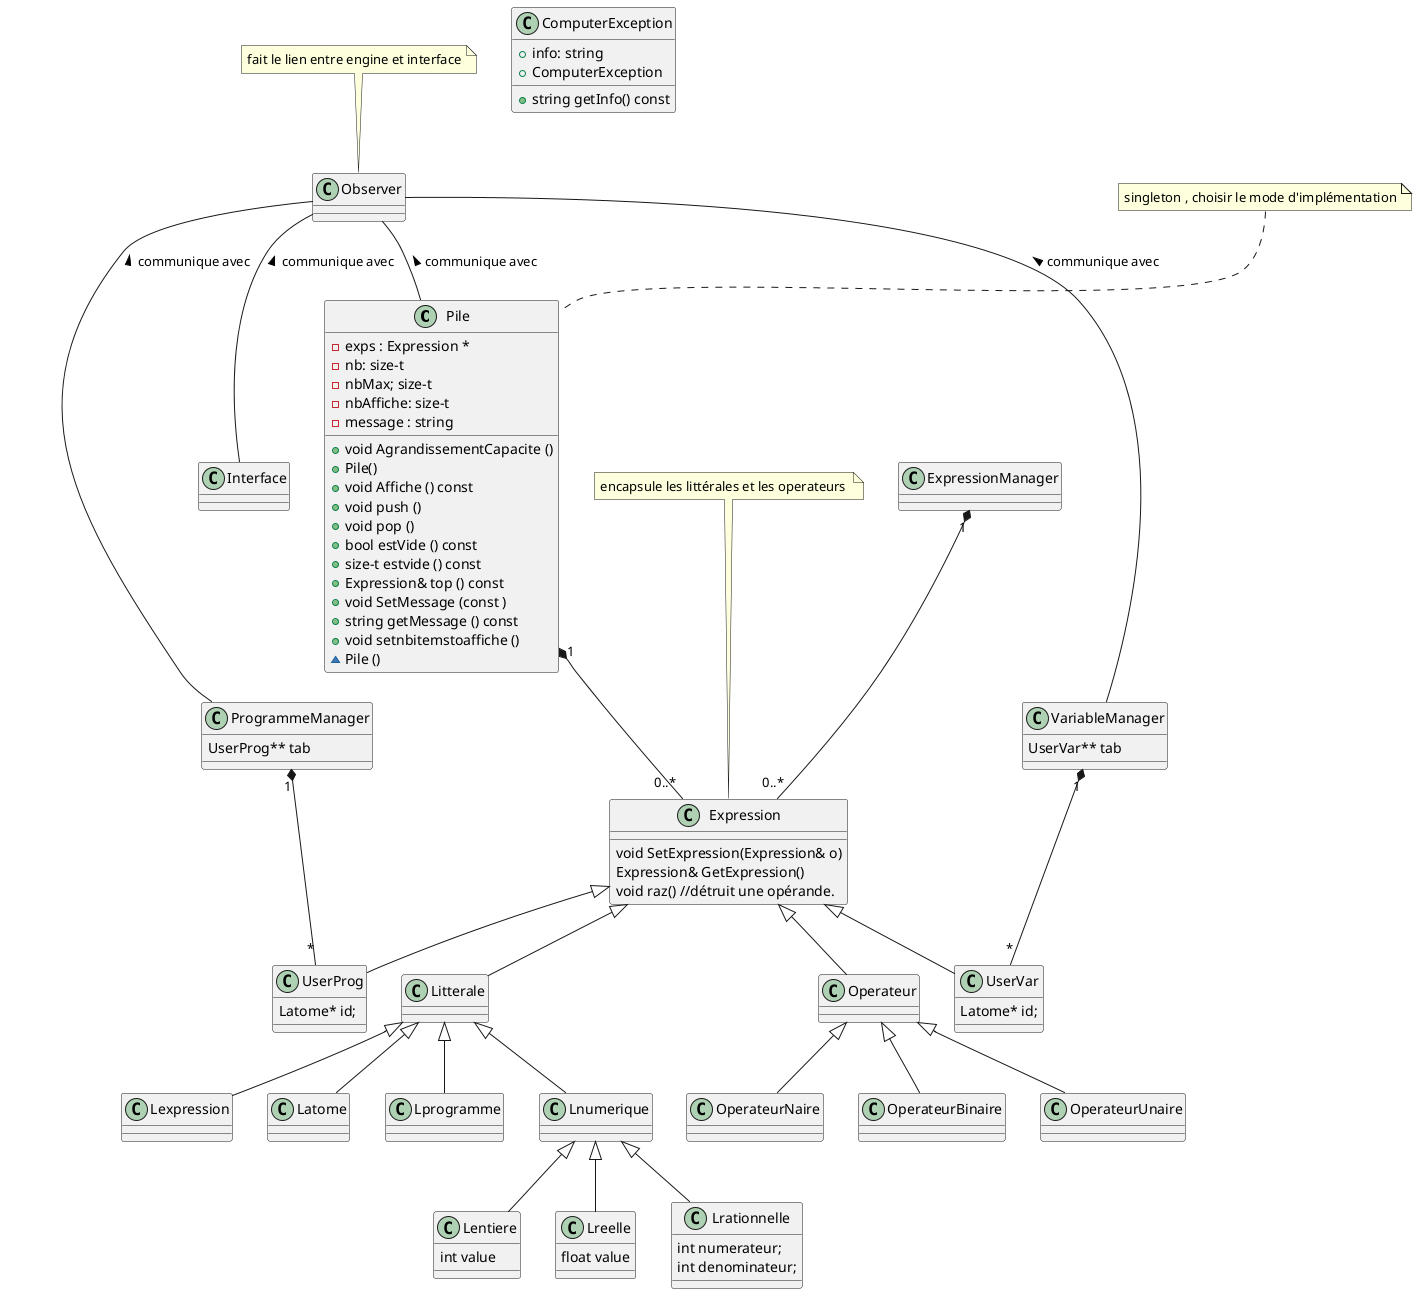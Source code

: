 @startuml
class Pile {
  -exps : Expression *
  -nb: size-t
  -nbMax; size-t
  -nbAffiche: size-t
  -message : string 
  +void AgrandissementCapacite ()
  +Pile() 
  +void Affiche () const
  +void push ()
  +void pop ()
  +bool estVide () const
  +size-t estvide () const
  +Expression& top () const 
  +void SetMessage (const )
  +string getMessage () const 
  +void setnbitemstoaffiche ()
  ~Pile ()
}
note top 
singleton , choisir le mode d'implémentation
end note

class ExpressionManager {
}




class Interface {
}

class Observer {
  
}
note top 
fait le lien entre engine et interface
end note
Observer -- Pile : < communique avec
Observer -- VariableManager : < communique avec
Observer -- ProgrammeManager : < communique avec
Observer -- Interface : < communique avec






class Expression{
void SetExpression(Expression& o)
Expression& GetExpression()
void raz() //détruit une opérande.
}
note top 
encapsule les littérales et les operateurs 
end note 
Expression <|-- Litterale
Expression <|-- Operateur
Expression <|-- UserVar
Expression <|-- UserProg






class Operateur {
}
class OperateurBinaire {
}
class OperateurUnaire {
}
class OperateurNaire {
}
Operateur <|-- OperateurBinaire 
Operateur <|-- OperateurUnaire 
Operateur <|-- OperateurNaire




class ComputerException {
  +info: string
  +ComputerException
  +string getInfo() const
}





class Litterale{
}

class Lprogramme{}
class Lnumerique{}

class Lentiere {
int value
}

class Lreelle{
float value
}
class Lrationnelle{
int numerateur; 
int denominateur; 
}
class Lexpression{}
class Latome {}





class UserVar{
Latome* id; 
}
class UserProg{
Latome* id; 
}
class VariableManager { 
UserVar** tab
}
class ProgrammeManager { 
UserProg** tab
} 
VariableManager "1" *-- "*"UserVar
ProgrammeManager "1" *-- "*"UserProg






ExpressionManager "1" *-- "0..*" Expression
Pile "1" *-- "0..*" Expression
Litterale <|--  Lprogramme
Litterale <|--  Lnumerique
Litterale <|--  Lexpression
Litterale <|-- Latome
Lnumerique <|--  Lentiere
Lnumerique <|--  Lreelle
Lnumerique <|--  Lrationnelle
@enduml
